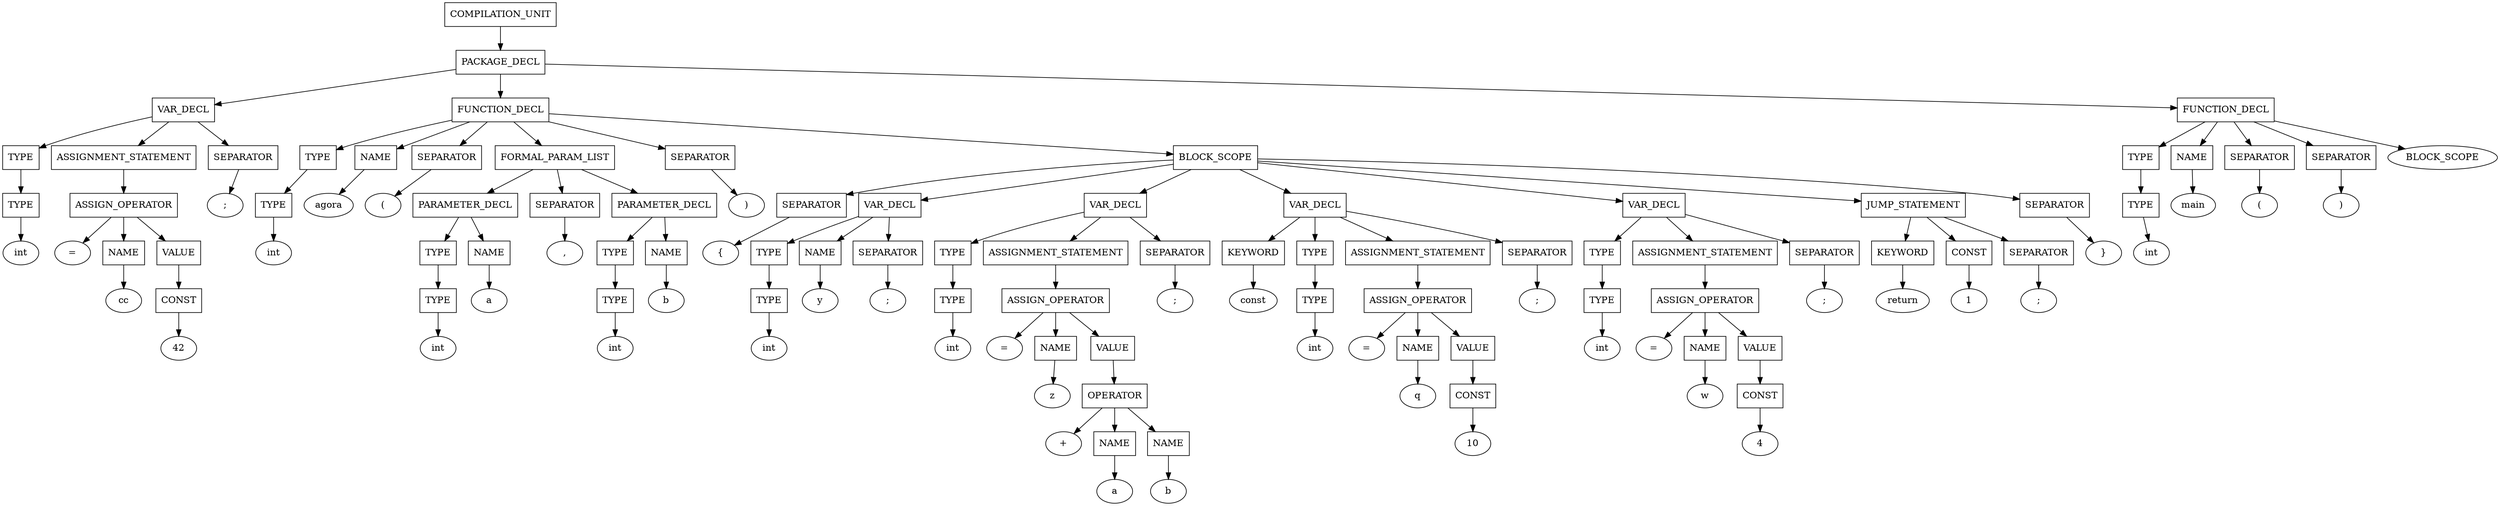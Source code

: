 digraph G {
	splines="TRUE";
	n_0 [label="COMPILATION_UNIT", shape="rectangle"]
	n_0 -> n_1
	n_1 [label="PACKAGE_DECL", shape="rectangle"]
	n_1 -> n_2
	n_2 [label="VAR_DECL", shape="rectangle"]
	n_2 -> n_5
	n_5 [label="TYPE", shape="rectangle"]
	n_5 -> n_19
	n_19 [label="TYPE", shape="rectangle"]
	n_19 -> n_40
	n_40 [label="int", shape="ellipse"]
	n_2 -> n_6
	n_6 [label="ASSIGNMENT_STATEMENT", shape="rectangle"]
	n_6 -> n_20
	n_20 [label="ASSIGN_OPERATOR", shape="rectangle"]
	n_20 -> n_41
	n_41 [label="=", shape="ellipse"]
	n_20 -> n_42
	n_42 [label="NAME", shape="rectangle"]
	n_42 -> n_69
	n_69 [label="cc", shape="ellipse"]
	n_20 -> n_43
	n_43 [label="VALUE", shape="rectangle"]
	n_43 -> n_70
	n_70 [label="CONST", shape="rectangle"]
	n_70 -> n_91
	n_91 [label="42", shape="ellipse"]
	n_2 -> n_7
	n_7 [label="SEPARATOR", shape="rectangle"]
	n_7 -> n_21
	n_21 [label=";", shape="ellipse"]
	n_1 -> n_3
	n_3 [label="FUNCTION_DECL", shape="rectangle"]
	n_3 -> n_8
	n_8 [label="TYPE", shape="rectangle"]
	n_8 -> n_22
	n_22 [label="TYPE", shape="rectangle"]
	n_22 -> n_44
	n_44 [label="int", shape="ellipse"]
	n_3 -> n_9
	n_9 [label="NAME", shape="rectangle"]
	n_9 -> n_23
	n_23 [label="agora", shape="ellipse"]
	n_3 -> n_10
	n_10 [label="SEPARATOR", shape="rectangle"]
	n_10 -> n_24
	n_24 [label="(", shape="ellipse"]
	n_3 -> n_11
	n_11 [label="FORMAL_PARAM_LIST", shape="rectangle"]
	n_11 -> n_25
	n_25 [label="PARAMETER_DECL", shape="rectangle"]
	n_25 -> n_45
	n_45 [label="TYPE", shape="rectangle"]
	n_45 -> n_71
	n_71 [label="TYPE", shape="rectangle"]
	n_71 -> n_92
	n_92 [label="int", shape="ellipse"]
	n_25 -> n_46
	n_46 [label="NAME", shape="rectangle"]
	n_46 -> n_72
	n_72 [label="a", shape="ellipse"]
	n_11 -> n_26
	n_26 [label="SEPARATOR", shape="rectangle"]
	n_26 -> n_47
	n_47 [label=",", shape="ellipse"]
	n_11 -> n_27
	n_27 [label="PARAMETER_DECL", shape="rectangle"]
	n_27 -> n_48
	n_48 [label="TYPE", shape="rectangle"]
	n_48 -> n_73
	n_73 [label="TYPE", shape="rectangle"]
	n_73 -> n_93
	n_93 [label="int", shape="ellipse"]
	n_27 -> n_49
	n_49 [label="NAME", shape="rectangle"]
	n_49 -> n_74
	n_74 [label="b", shape="ellipse"]
	n_3 -> n_12
	n_12 [label="SEPARATOR", shape="rectangle"]
	n_12 -> n_28
	n_28 [label=")", shape="ellipse"]
	n_3 -> n_13
	n_13 [label="BLOCK_SCOPE", shape="rectangle"]
	n_13 -> n_29
	n_29 [label="SEPARATOR", shape="rectangle"]
	n_29 -> n_50
	n_50 [label="{", shape="ellipse"]
	n_13 -> n_30
	n_30 [label="VAR_DECL", shape="rectangle"]
	n_30 -> n_51
	n_51 [label="TYPE", shape="rectangle"]
	n_51 -> n_75
	n_75 [label="TYPE", shape="rectangle"]
	n_75 -> n_94
	n_94 [label="int", shape="ellipse"]
	n_30 -> n_52
	n_52 [label="NAME", shape="rectangle"]
	n_52 -> n_76
	n_76 [label="y", shape="ellipse"]
	n_30 -> n_53
	n_53 [label="SEPARATOR", shape="rectangle"]
	n_53 -> n_77
	n_77 [label=";", shape="ellipse"]
	n_13 -> n_31
	n_31 [label="VAR_DECL", shape="rectangle"]
	n_31 -> n_54
	n_54 [label="TYPE", shape="rectangle"]
	n_54 -> n_78
	n_78 [label="TYPE", shape="rectangle"]
	n_78 -> n_95
	n_95 [label="int", shape="ellipse"]
	n_31 -> n_55
	n_55 [label="ASSIGNMENT_STATEMENT", shape="rectangle"]
	n_55 -> n_79
	n_79 [label="ASSIGN_OPERATOR", shape="rectangle"]
	n_79 -> n_96
	n_96 [label="=", shape="ellipse"]
	n_79 -> n_97
	n_97 [label="NAME", shape="rectangle"]
	n_97 -> n_107
	n_107 [label="z", shape="ellipse"]
	n_79 -> n_98
	n_98 [label="VALUE", shape="rectangle"]
	n_98 -> n_108
	n_108 [label="OPERATOR", shape="rectangle"]
	n_108 -> n_113
	n_113 [label="+", shape="ellipse"]
	n_108 -> n_114
	n_114 [label="NAME", shape="rectangle"]
	n_114 -> n_118
	n_118 [label="a", shape="ellipse"]
	n_108 -> n_115
	n_115 [label="NAME", shape="rectangle"]
	n_115 -> n_119
	n_119 [label="b", shape="ellipse"]
	n_31 -> n_56
	n_56 [label="SEPARATOR", shape="rectangle"]
	n_56 -> n_80
	n_80 [label=";", shape="ellipse"]
	n_13 -> n_32
	n_32 [label="VAR_DECL", shape="rectangle"]
	n_32 -> n_57
	n_57 [label="KEYWORD", shape="rectangle"]
	n_57 -> n_81
	n_81 [label="const", shape="ellipse"]
	n_32 -> n_58
	n_58 [label="TYPE", shape="rectangle"]
	n_58 -> n_82
	n_82 [label="TYPE", shape="rectangle"]
	n_82 -> n_99
	n_99 [label="int", shape="ellipse"]
	n_32 -> n_59
	n_59 [label="ASSIGNMENT_STATEMENT", shape="rectangle"]
	n_59 -> n_83
	n_83 [label="ASSIGN_OPERATOR", shape="rectangle"]
	n_83 -> n_100
	n_100 [label="=", shape="ellipse"]
	n_83 -> n_101
	n_101 [label="NAME", shape="rectangle"]
	n_101 -> n_109
	n_109 [label="q", shape="ellipse"]
	n_83 -> n_102
	n_102 [label="VALUE", shape="rectangle"]
	n_102 -> n_110
	n_110 [label="CONST", shape="rectangle"]
	n_110 -> n_116
	n_116 [label="10", shape="ellipse"]
	n_32 -> n_60
	n_60 [label="SEPARATOR", shape="rectangle"]
	n_60 -> n_84
	n_84 [label=";", shape="ellipse"]
	n_13 -> n_33
	n_33 [label="VAR_DECL", shape="rectangle"]
	n_33 -> n_61
	n_61 [label="TYPE", shape="rectangle"]
	n_61 -> n_85
	n_85 [label="TYPE", shape="rectangle"]
	n_85 -> n_103
	n_103 [label="int", shape="ellipse"]
	n_33 -> n_62
	n_62 [label="ASSIGNMENT_STATEMENT", shape="rectangle"]
	n_62 -> n_86
	n_86 [label="ASSIGN_OPERATOR", shape="rectangle"]
	n_86 -> n_104
	n_104 [label="=", shape="ellipse"]
	n_86 -> n_105
	n_105 [label="NAME", shape="rectangle"]
	n_105 -> n_111
	n_111 [label="w", shape="ellipse"]
	n_86 -> n_106
	n_106 [label="VALUE", shape="rectangle"]
	n_106 -> n_112
	n_112 [label="CONST", shape="rectangle"]
	n_112 -> n_117
	n_117 [label="4", shape="ellipse"]
	n_33 -> n_63
	n_63 [label="SEPARATOR", shape="rectangle"]
	n_63 -> n_87
	n_87 [label=";", shape="ellipse"]
	n_13 -> n_34
	n_34 [label="JUMP_STATEMENT", shape="rectangle"]
	n_34 -> n_64
	n_64 [label="KEYWORD", shape="rectangle"]
	n_64 -> n_88
	n_88 [label="return", shape="ellipse"]
	n_34 -> n_65
	n_65 [label="CONST", shape="rectangle"]
	n_65 -> n_89
	n_89 [label="1", shape="ellipse"]
	n_34 -> n_66
	n_66 [label="SEPARATOR", shape="rectangle"]
	n_66 -> n_90
	n_90 [label=";", shape="ellipse"]
	n_13 -> n_35
	n_35 [label="SEPARATOR", shape="rectangle"]
	n_35 -> n_67
	n_67 [label="}", shape="ellipse"]
	n_1 -> n_4
	n_4 [label="FUNCTION_DECL", shape="rectangle"]
	n_4 -> n_14
	n_14 [label="TYPE", shape="rectangle"]
	n_14 -> n_36
	n_36 [label="TYPE", shape="rectangle"]
	n_36 -> n_68
	n_68 [label="int", shape="ellipse"]
	n_4 -> n_15
	n_15 [label="NAME", shape="rectangle"]
	n_15 -> n_37
	n_37 [label="main", shape="ellipse"]
	n_4 -> n_16
	n_16 [label="SEPARATOR", shape="rectangle"]
	n_16 -> n_38
	n_38 [label="(", shape="ellipse"]
	n_4 -> n_17
	n_17 [label="SEPARATOR", shape="rectangle"]
	n_17 -> n_39
	n_39 [label=")", shape="ellipse"]
	n_4 -> n_18
	n_18 [label="BLOCK_SCOPE", shape="ellipse"]
}